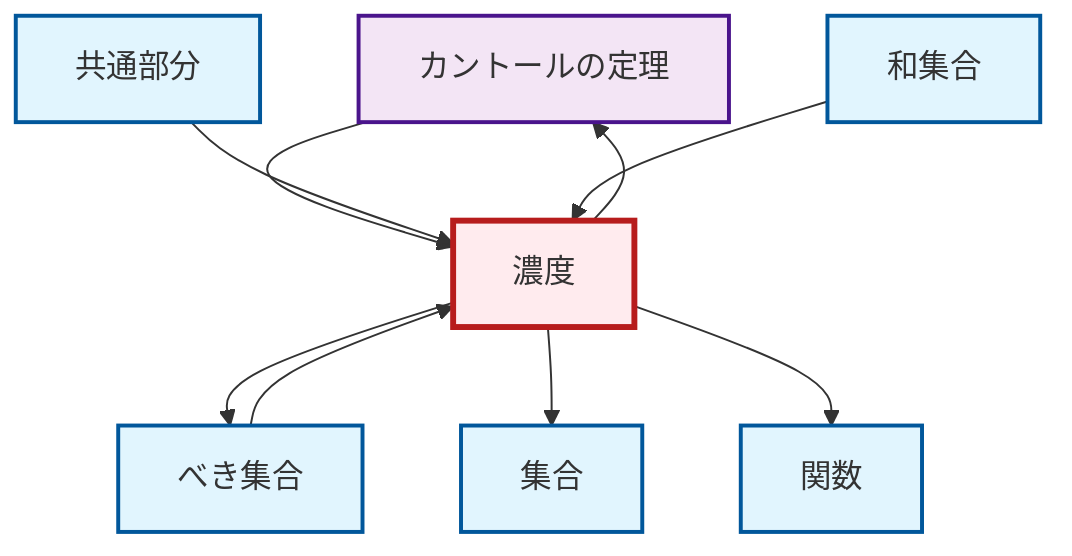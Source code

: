 graph TD
    classDef definition fill:#e1f5fe,stroke:#01579b,stroke-width:2px
    classDef theorem fill:#f3e5f5,stroke:#4a148c,stroke-width:2px
    classDef axiom fill:#fff3e0,stroke:#e65100,stroke-width:2px
    classDef example fill:#e8f5e9,stroke:#1b5e20,stroke-width:2px
    classDef current fill:#ffebee,stroke:#b71c1c,stroke-width:3px
    def-set["集合"]:::definition
    thm-cantor["カントールの定理"]:::theorem
    def-union["和集合"]:::definition
    def-intersection["共通部分"]:::definition
    def-function["関数"]:::definition
    def-cardinality["濃度"]:::definition
    def-power-set["べき集合"]:::definition
    thm-cantor --> def-cardinality
    def-cardinality --> def-power-set
    def-power-set --> def-cardinality
    def-intersection --> def-cardinality
    def-cardinality --> def-set
    def-cardinality --> thm-cantor
    def-union --> def-cardinality
    def-cardinality --> def-function
    class def-cardinality current